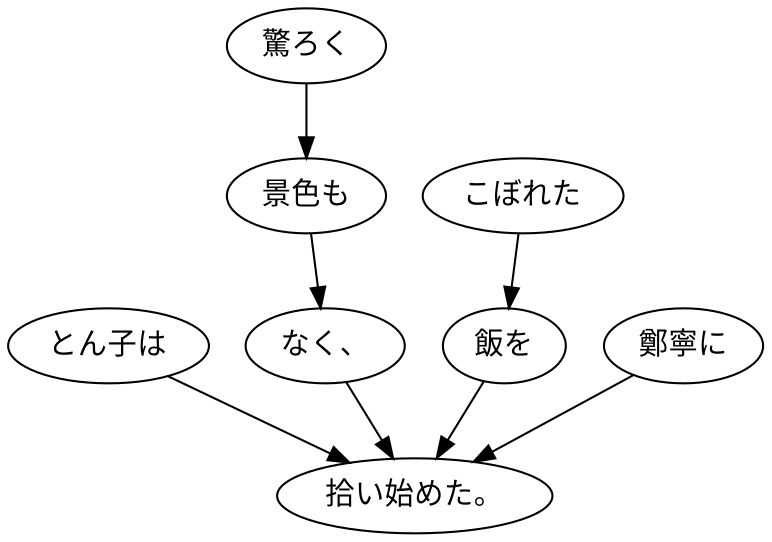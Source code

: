 digraph graph6641 {
	node0 [label="とん子は"];
	node1 [label="驚ろく"];
	node2 [label="景色も"];
	node3 [label="なく、"];
	node4 [label="こぼれた"];
	node5 [label="飯を"];
	node6 [label="鄭寧に"];
	node7 [label="拾い始めた。"];
	node0 -> node7;
	node1 -> node2;
	node2 -> node3;
	node3 -> node7;
	node4 -> node5;
	node5 -> node7;
	node6 -> node7;
}
